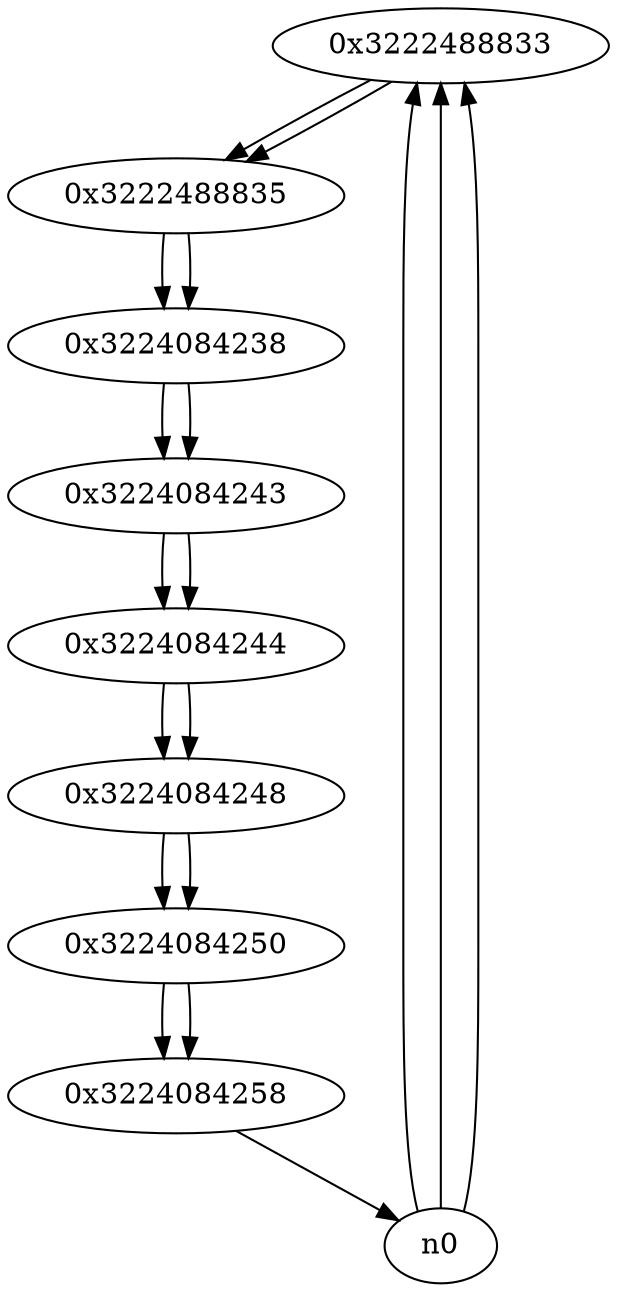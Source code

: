 digraph G{
/* nodes */
  n1 [label="0x3222488833"]
  n2 [label="0x3222488835"]
  n3 [label="0x3224084238"]
  n4 [label="0x3224084243"]
  n5 [label="0x3224084244"]
  n6 [label="0x3224084248"]
  n7 [label="0x3224084250"]
  n8 [label="0x3224084258"]
/* edges */
n1 -> n2;
n0 -> n1;
n0 -> n1;
n0 -> n1;
n2 -> n3;
n1 -> n2;
n3 -> n4;
n2 -> n3;
n4 -> n5;
n3 -> n4;
n5 -> n6;
n4 -> n5;
n6 -> n7;
n5 -> n6;
n7 -> n8;
n6 -> n7;
n8 -> n0;
n7 -> n8;
}

